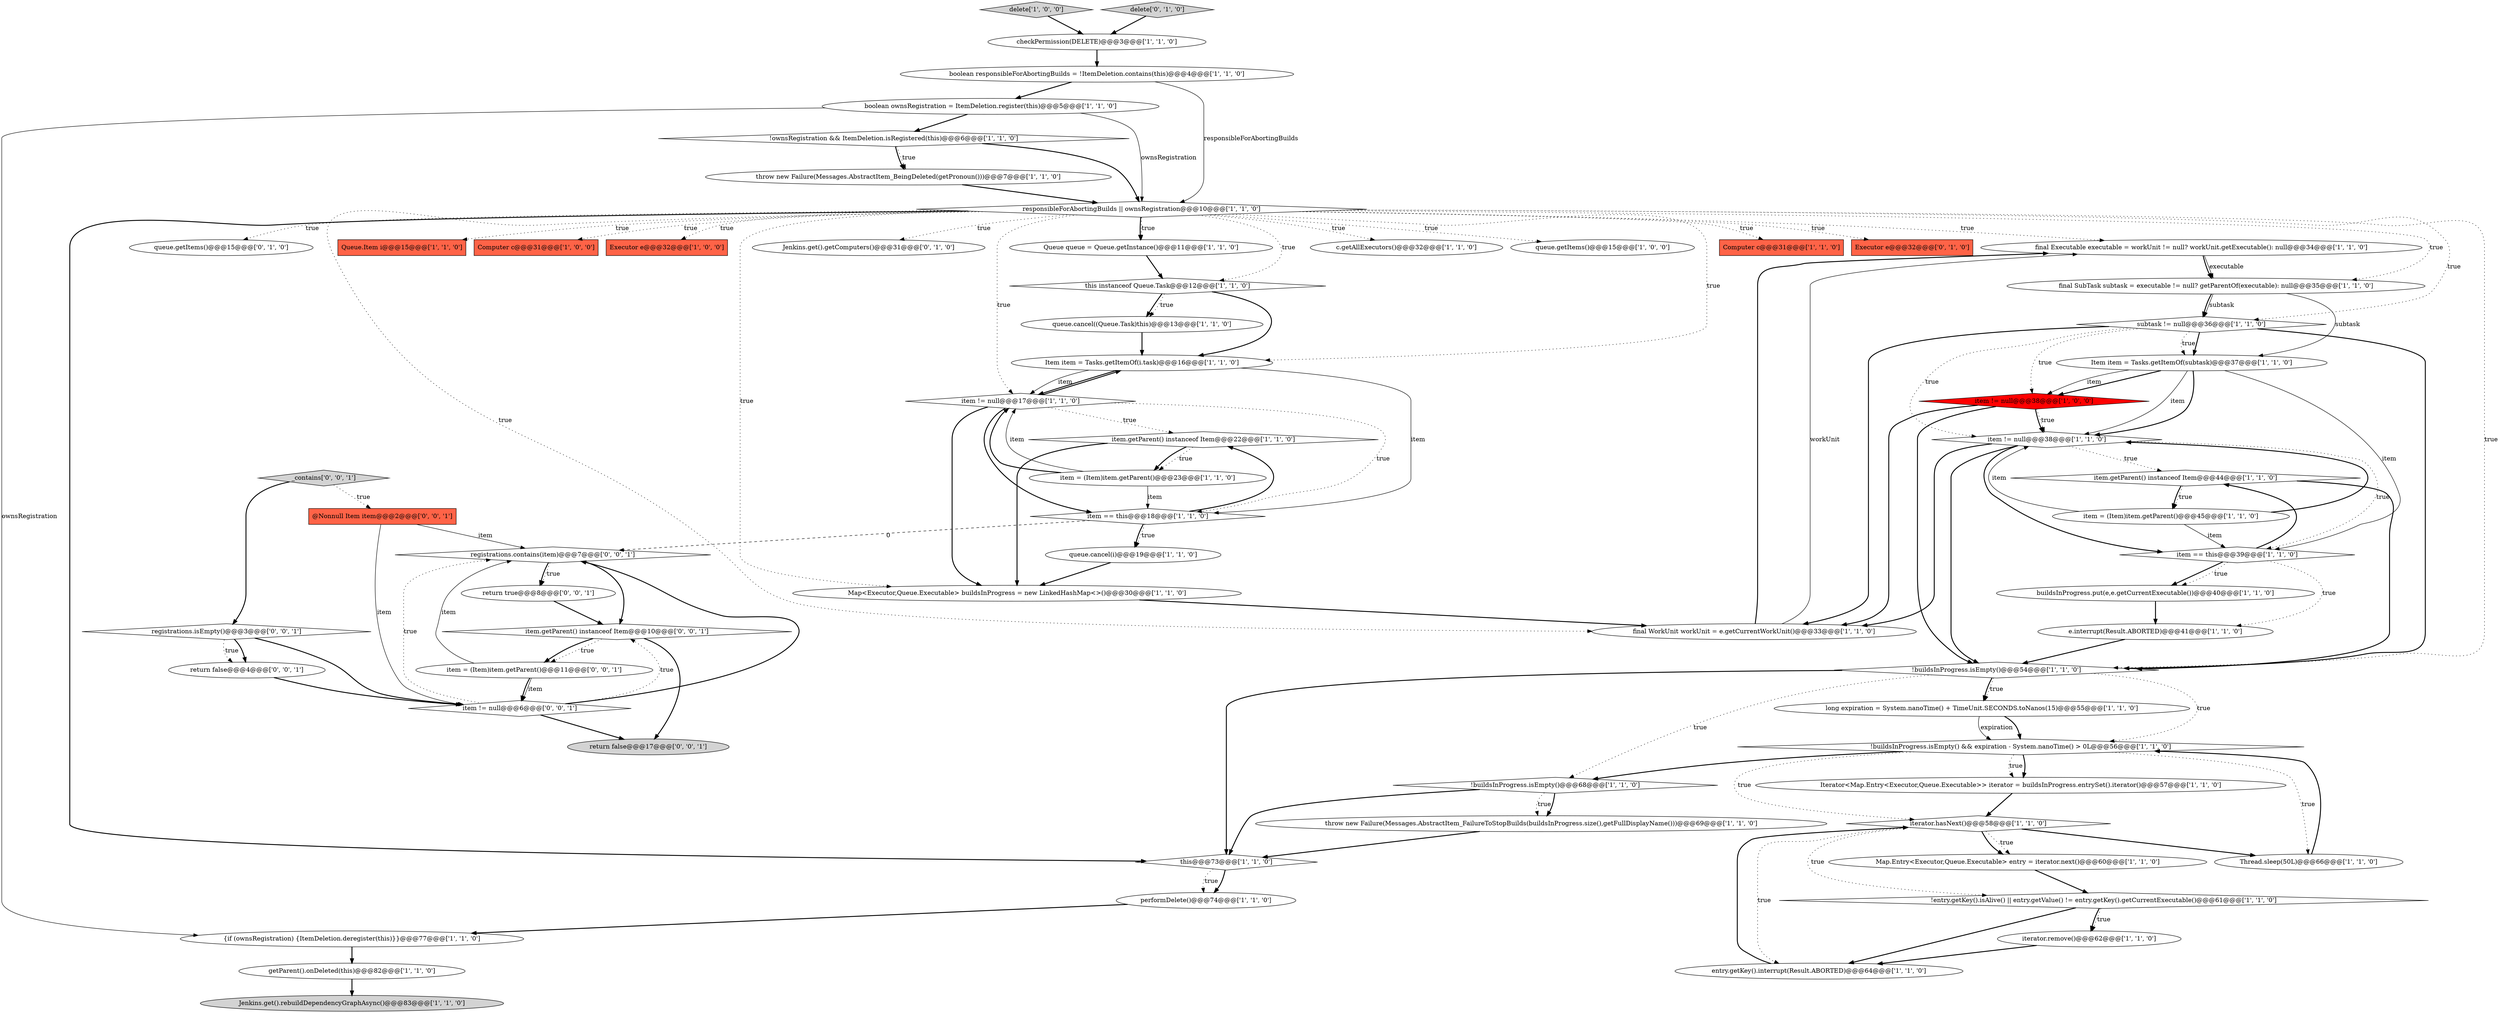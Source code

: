 digraph {
54 [style = filled, label = "Executor e@@@32@@@['0', '1', '0']", fillcolor = tomato, shape = box image = "AAA0AAABBB2BBB"];
22 [style = filled, label = "iterator.remove()@@@62@@@['1', '1', '0']", fillcolor = white, shape = ellipse image = "AAA0AAABBB1BBB"];
17 [style = filled, label = "final Executable executable = workUnit != null? workUnit.getExecutable(): null@@@34@@@['1', '1', '0']", fillcolor = white, shape = ellipse image = "AAA0AAABBB1BBB"];
44 [style = filled, label = "queue.cancel((Queue.Task)this)@@@13@@@['1', '1', '0']", fillcolor = white, shape = ellipse image = "AAA0AAABBB1BBB"];
57 [style = filled, label = "registrations.contains(item)@@@7@@@['0', '0', '1']", fillcolor = white, shape = diamond image = "AAA0AAABBB3BBB"];
23 [style = filled, label = "!buildsInProgress.isEmpty()@@@54@@@['1', '1', '0']", fillcolor = white, shape = diamond image = "AAA0AAABBB1BBB"];
52 [style = filled, label = "queue.getItems()@@@15@@@['0', '1', '0']", fillcolor = white, shape = ellipse image = "AAA0AAABBB2BBB"];
34 [style = filled, label = "Map<Executor,Queue.Executable> buildsInProgress = new LinkedHashMap<>()@@@30@@@['1', '1', '0']", fillcolor = white, shape = ellipse image = "AAA0AAABBB1BBB"];
65 [style = filled, label = "item = (Item)item.getParent()@@@11@@@['0', '0', '1']", fillcolor = white, shape = ellipse image = "AAA0AAABBB3BBB"];
5 [style = filled, label = "long expiration = System.nanoTime() + TimeUnit.SECONDS.toNanos(15)@@@55@@@['1', '1', '0']", fillcolor = white, shape = ellipse image = "AAA0AAABBB1BBB"];
15 [style = filled, label = "queue.cancel(i)@@@19@@@['1', '1', '0']", fillcolor = white, shape = ellipse image = "AAA0AAABBB1BBB"];
3 [style = filled, label = "responsibleForAbortingBuilds || ownsRegistration@@@10@@@['1', '1', '0']", fillcolor = white, shape = diamond image = "AAA0AAABBB1BBB"];
49 [style = filled, label = "item.getParent() instanceof Item@@@44@@@['1', '1', '0']", fillcolor = white, shape = diamond image = "AAA0AAABBB1BBB"];
37 [style = filled, label = "item == this@@@39@@@['1', '1', '0']", fillcolor = white, shape = diamond image = "AAA0AAABBB1BBB"];
61 [style = filled, label = "item != null@@@6@@@['0', '0', '1']", fillcolor = white, shape = diamond image = "AAA0AAABBB3BBB"];
29 [style = filled, label = "boolean ownsRegistration = ItemDeletion.register(this)@@@5@@@['1', '1', '0']", fillcolor = white, shape = ellipse image = "AAA0AAABBB1BBB"];
39 [style = filled, label = "Jenkins.get().rebuildDependencyGraphAsync()@@@83@@@['1', '1', '0']", fillcolor = lightgray, shape = ellipse image = "AAA0AAABBB1BBB"];
30 [style = filled, label = "delete['1', '0', '0']", fillcolor = lightgray, shape = diamond image = "AAA0AAABBB1BBB"];
6 [style = filled, label = "performDelete()@@@74@@@['1', '1', '0']", fillcolor = white, shape = ellipse image = "AAA0AAABBB1BBB"];
13 [style = filled, label = "throw new Failure(Messages.AbstractItem_FailureToStopBuilds(buildsInProgress.size(),getFullDisplayName()))@@@69@@@['1', '1', '0']", fillcolor = white, shape = ellipse image = "AAA0AAABBB1BBB"];
27 [style = filled, label = "Item item = Tasks.getItemOf(i.task)@@@16@@@['1', '1', '0']", fillcolor = white, shape = ellipse image = "AAA0AAABBB1BBB"];
62 [style = filled, label = "_contains['0', '0', '1']", fillcolor = lightgray, shape = diamond image = "AAA0AAABBB3BBB"];
48 [style = filled, label = "this@@@73@@@['1', '1', '0']", fillcolor = white, shape = diamond image = "AAA0AAABBB1BBB"];
32 [style = filled, label = "!buildsInProgress.isEmpty() && expiration - System.nanoTime() > 0L@@@56@@@['1', '1', '0']", fillcolor = white, shape = diamond image = "AAA0AAABBB1BBB"];
43 [style = filled, label = "Queue.Item i@@@15@@@['1', '1', '0']", fillcolor = tomato, shape = box image = "AAA0AAABBB1BBB"];
20 [style = filled, label = "Computer c@@@31@@@['1', '0', '0']", fillcolor = tomato, shape = box image = "AAA0AAABBB1BBB"];
1 [style = filled, label = "Executor e@@@32@@@['1', '0', '0']", fillcolor = tomato, shape = box image = "AAA0AAABBB1BBB"];
35 [style = filled, label = "subtask != null@@@36@@@['1', '1', '0']", fillcolor = white, shape = diamond image = "AAA0AAABBB1BBB"];
45 [style = filled, label = "{if (ownsRegistration) {ItemDeletion.deregister(this)}}@@@77@@@['1', '1', '0']", fillcolor = white, shape = ellipse image = "AAA0AAABBB1BBB"];
53 [style = filled, label = "Jenkins.get().getComputers()@@@31@@@['0', '1', '0']", fillcolor = white, shape = ellipse image = "AAA0AAABBB2BBB"];
58 [style = filled, label = "return true@@@8@@@['0', '0', '1']", fillcolor = white, shape = ellipse image = "AAA0AAABBB3BBB"];
63 [style = filled, label = "registrations.isEmpty()@@@3@@@['0', '0', '1']", fillcolor = white, shape = diamond image = "AAA0AAABBB3BBB"];
11 [style = filled, label = "item = (Item)item.getParent()@@@23@@@['1', '1', '0']", fillcolor = white, shape = ellipse image = "AAA0AAABBB1BBB"];
36 [style = filled, label = "item = (Item)item.getParent()@@@45@@@['1', '1', '0']", fillcolor = white, shape = ellipse image = "AAA0AAABBB1BBB"];
14 [style = filled, label = "final WorkUnit workUnit = e.getCurrentWorkUnit()@@@33@@@['1', '1', '0']", fillcolor = white, shape = ellipse image = "AAA0AAABBB1BBB"];
41 [style = filled, label = "checkPermission(DELETE)@@@3@@@['1', '1', '0']", fillcolor = white, shape = ellipse image = "AAA0AAABBB1BBB"];
8 [style = filled, label = "item != null@@@38@@@['1', '0', '0']", fillcolor = red, shape = diamond image = "AAA1AAABBB1BBB"];
28 [style = filled, label = "!buildsInProgress.isEmpty()@@@68@@@['1', '1', '0']", fillcolor = white, shape = diamond image = "AAA0AAABBB1BBB"];
12 [style = filled, label = "item != null@@@17@@@['1', '1', '0']", fillcolor = white, shape = diamond image = "AAA0AAABBB1BBB"];
51 [style = filled, label = "!entry.getKey().isAlive() || entry.getValue() != entry.getKey().getCurrentExecutable()@@@61@@@['1', '1', '0']", fillcolor = white, shape = diamond image = "AAA0AAABBB1BBB"];
33 [style = filled, label = "this instanceof Queue.Task@@@12@@@['1', '1', '0']", fillcolor = white, shape = diamond image = "AAA0AAABBB1BBB"];
31 [style = filled, label = "item == this@@@18@@@['1', '1', '0']", fillcolor = white, shape = diamond image = "AAA0AAABBB1BBB"];
0 [style = filled, label = "Iterator<Map.Entry<Executor,Queue.Executable>> iterator = buildsInProgress.entrySet().iterator()@@@57@@@['1', '1', '0']", fillcolor = white, shape = ellipse image = "AAA0AAABBB1BBB"];
59 [style = filled, label = "return false@@@4@@@['0', '0', '1']", fillcolor = white, shape = ellipse image = "AAA0AAABBB3BBB"];
21 [style = filled, label = "c.getAllExecutors()@@@32@@@['1', '1', '0']", fillcolor = white, shape = ellipse image = "AAA0AAABBB1BBB"];
60 [style = filled, label = "return false@@@17@@@['0', '0', '1']", fillcolor = lightgray, shape = ellipse image = "AAA0AAABBB3BBB"];
64 [style = filled, label = "@Nonnull Item item@@@2@@@['0', '0', '1']", fillcolor = tomato, shape = box image = "AAA0AAABBB3BBB"];
25 [style = filled, label = "buildsInProgress.put(e,e.getCurrentExecutable())@@@40@@@['1', '1', '0']", fillcolor = white, shape = ellipse image = "AAA0AAABBB1BBB"];
47 [style = filled, label = "throw new Failure(Messages.AbstractItem_BeingDeleted(getPronoun()))@@@7@@@['1', '1', '0']", fillcolor = white, shape = ellipse image = "AAA0AAABBB1BBB"];
42 [style = filled, label = "Item item = Tasks.getItemOf(subtask)@@@37@@@['1', '1', '0']", fillcolor = white, shape = ellipse image = "AAA0AAABBB1BBB"];
26 [style = filled, label = "item != null@@@38@@@['1', '1', '0']", fillcolor = white, shape = diamond image = "AAA0AAABBB1BBB"];
56 [style = filled, label = "item.getParent() instanceof Item@@@10@@@['0', '0', '1']", fillcolor = white, shape = diamond image = "AAA0AAABBB3BBB"];
24 [style = filled, label = "Queue queue = Queue.getInstance()@@@11@@@['1', '1', '0']", fillcolor = white, shape = ellipse image = "AAA0AAABBB1BBB"];
50 [style = filled, label = "e.interrupt(Result.ABORTED)@@@41@@@['1', '1', '0']", fillcolor = white, shape = ellipse image = "AAA0AAABBB1BBB"];
4 [style = filled, label = "item.getParent() instanceof Item@@@22@@@['1', '1', '0']", fillcolor = white, shape = diamond image = "AAA0AAABBB1BBB"];
19 [style = filled, label = "Map.Entry<Executor,Queue.Executable> entry = iterator.next()@@@60@@@['1', '1', '0']", fillcolor = white, shape = ellipse image = "AAA0AAABBB1BBB"];
55 [style = filled, label = "delete['0', '1', '0']", fillcolor = lightgray, shape = diamond image = "AAA0AAABBB2BBB"];
46 [style = filled, label = "boolean responsibleForAbortingBuilds = !ItemDeletion.contains(this)@@@4@@@['1', '1', '0']", fillcolor = white, shape = ellipse image = "AAA0AAABBB1BBB"];
10 [style = filled, label = "!ownsRegistration && ItemDeletion.isRegistered(this)@@@6@@@['1', '1', '0']", fillcolor = white, shape = diamond image = "AAA0AAABBB1BBB"];
7 [style = filled, label = "queue.getItems()@@@15@@@['1', '0', '0']", fillcolor = white, shape = ellipse image = "AAA0AAABBB1BBB"];
16 [style = filled, label = "Thread.sleep(50L)@@@66@@@['1', '1', '0']", fillcolor = white, shape = ellipse image = "AAA0AAABBB1BBB"];
2 [style = filled, label = "entry.getKey().interrupt(Result.ABORTED)@@@64@@@['1', '1', '0']", fillcolor = white, shape = ellipse image = "AAA0AAABBB1BBB"];
9 [style = filled, label = "final SubTask subtask = executable != null? getParentOf(executable): null@@@35@@@['1', '1', '0']", fillcolor = white, shape = ellipse image = "AAA0AAABBB1BBB"];
18 [style = filled, label = "iterator.hasNext()@@@58@@@['1', '1', '0']", fillcolor = white, shape = diamond image = "AAA0AAABBB1BBB"];
40 [style = filled, label = "Computer c@@@31@@@['1', '1', '0']", fillcolor = tomato, shape = box image = "AAA0AAABBB1BBB"];
38 [style = filled, label = "getParent().onDeleted(this)@@@82@@@['1', '1', '0']", fillcolor = white, shape = ellipse image = "AAA0AAABBB1BBB"];
29->3 [style = solid, label="ownsRegistration"];
37->49 [style = bold, label=""];
3->24 [style = bold, label=""];
42->26 [style = solid, label="item"];
26->37 [style = dotted, label="true"];
17->9 [style = bold, label=""];
32->0 [style = bold, label=""];
32->0 [style = dotted, label="true"];
3->33 [style = dotted, label="true"];
56->65 [style = dotted, label="true"];
23->5 [style = dotted, label="true"];
35->26 [style = dotted, label="true"];
14->17 [style = bold, label=""];
61->57 [style = bold, label=""];
65->61 [style = solid, label="item"];
35->42 [style = dotted, label="true"];
3->53 [style = dotted, label="true"];
57->58 [style = bold, label=""];
3->35 [style = dotted, label="true"];
3->40 [style = dotted, label="true"];
38->39 [style = bold, label=""];
35->8 [style = dotted, label="true"];
9->35 [style = bold, label=""];
59->61 [style = bold, label=""];
3->34 [style = dotted, label="true"];
26->49 [style = dotted, label="true"];
3->27 [style = dotted, label="true"];
35->23 [style = bold, label=""];
10->47 [style = dotted, label="true"];
37->50 [style = dotted, label="true"];
62->64 [style = dotted, label="true"];
45->38 [style = bold, label=""];
49->36 [style = dotted, label="true"];
33->44 [style = bold, label=""];
28->13 [style = dotted, label="true"];
27->31 [style = solid, label="item"];
49->36 [style = bold, label=""];
56->65 [style = bold, label=""];
29->45 [style = solid, label="ownsRegistration"];
3->7 [style = dotted, label="true"];
30->41 [style = bold, label=""];
55->41 [style = bold, label=""];
12->31 [style = dotted, label="true"];
50->23 [style = bold, label=""];
8->23 [style = bold, label=""];
27->12 [style = bold, label=""];
15->34 [style = bold, label=""];
31->57 [style = dashed, label="0"];
14->17 [style = solid, label="workUnit"];
33->44 [style = dotted, label="true"];
26->14 [style = bold, label=""];
18->19 [style = bold, label=""];
31->4 [style = bold, label=""];
2->18 [style = bold, label=""];
11->12 [style = bold, label=""];
16->32 [style = bold, label=""];
33->27 [style = bold, label=""];
58->56 [style = bold, label=""];
23->48 [style = bold, label=""];
46->3 [style = solid, label="responsibleForAbortingBuilds"];
64->61 [style = solid, label="item"];
17->9 [style = solid, label="executable"];
31->15 [style = dotted, label="true"];
65->57 [style = solid, label="item"];
26->37 [style = bold, label=""];
41->46 [style = bold, label=""];
3->17 [style = dotted, label="true"];
12->4 [style = dotted, label="true"];
34->14 [style = bold, label=""];
65->61 [style = bold, label=""];
3->1 [style = dotted, label="true"];
12->31 [style = bold, label=""];
3->23 [style = dotted, label="true"];
27->12 [style = solid, label="item"];
32->18 [style = dotted, label="true"];
47->3 [style = bold, label=""];
23->5 [style = bold, label=""];
22->2 [style = bold, label=""];
63->59 [style = bold, label=""];
35->42 [style = bold, label=""];
9->42 [style = solid, label="subtask"];
36->26 [style = solid, label="item"];
56->60 [style = bold, label=""];
23->28 [style = dotted, label="true"];
63->59 [style = dotted, label="true"];
37->25 [style = bold, label=""];
42->8 [style = bold, label=""];
61->56 [style = dotted, label="true"];
18->19 [style = dotted, label="true"];
42->37 [style = solid, label="item"];
4->11 [style = dotted, label="true"];
8->14 [style = bold, label=""];
13->48 [style = bold, label=""];
49->23 [style = bold, label=""];
3->43 [style = dotted, label="true"];
3->9 [style = dotted, label="true"];
48->6 [style = bold, label=""];
37->25 [style = dotted, label="true"];
11->31 [style = solid, label="item"];
35->14 [style = bold, label=""];
46->29 [style = bold, label=""];
3->14 [style = dotted, label="true"];
3->24 [style = dotted, label="true"];
23->32 [style = dotted, label="true"];
5->32 [style = bold, label=""];
24->33 [style = bold, label=""];
57->58 [style = dotted, label="true"];
61->57 [style = dotted, label="true"];
51->2 [style = bold, label=""];
3->21 [style = dotted, label="true"];
3->54 [style = dotted, label="true"];
29->10 [style = bold, label=""];
0->18 [style = bold, label=""];
63->61 [style = bold, label=""];
19->51 [style = bold, label=""];
12->27 [style = bold, label=""];
4->34 [style = bold, label=""];
18->2 [style = dotted, label="true"];
18->16 [style = bold, label=""];
8->26 [style = dotted, label="true"];
42->26 [style = bold, label=""];
5->32 [style = solid, label="expiration"];
61->60 [style = bold, label=""];
11->12 [style = solid, label="item"];
62->63 [style = bold, label=""];
10->3 [style = bold, label=""];
28->13 [style = bold, label=""];
12->34 [style = bold, label=""];
36->26 [style = bold, label=""];
36->37 [style = solid, label="item"];
31->15 [style = bold, label=""];
57->56 [style = bold, label=""];
48->6 [style = dotted, label="true"];
9->35 [style = solid, label="subtask"];
3->48 [style = bold, label=""];
3->12 [style = dotted, label="true"];
51->22 [style = bold, label=""];
26->23 [style = bold, label=""];
10->47 [style = bold, label=""];
28->48 [style = bold, label=""];
64->57 [style = solid, label="item"];
51->22 [style = dotted, label="true"];
42->8 [style = solid, label="item"];
44->27 [style = bold, label=""];
4->11 [style = bold, label=""];
25->50 [style = bold, label=""];
6->45 [style = bold, label=""];
32->16 [style = dotted, label="true"];
32->28 [style = bold, label=""];
18->51 [style = dotted, label="true"];
3->52 [style = dotted, label="true"];
3->20 [style = dotted, label="true"];
8->26 [style = bold, label=""];
}
